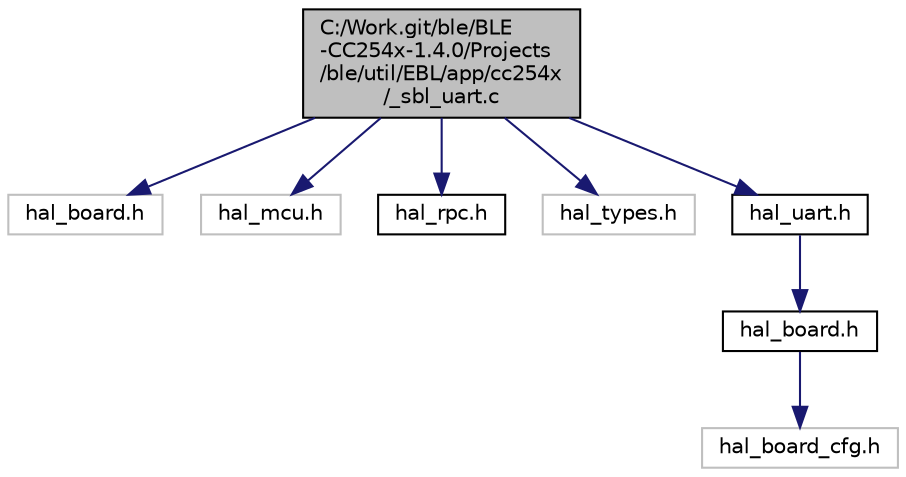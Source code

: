 digraph "C:/Work.git/ble/BLE-CC254x-1.4.0/Projects/ble/util/EBL/app/cc254x/_sbl_uart.c"
{
  edge [fontname="Helvetica",fontsize="10",labelfontname="Helvetica",labelfontsize="10"];
  node [fontname="Helvetica",fontsize="10",shape=record];
  Node1 [label="C:/Work.git/ble/BLE\l-CC254x-1.4.0/Projects\l/ble/util/EBL/app/cc254x\l/_sbl_uart.c",height=0.2,width=0.4,color="black", fillcolor="grey75", style="filled" fontcolor="black"];
  Node1 -> Node2 [color="midnightblue",fontsize="10",style="solid",fontname="Helvetica"];
  Node2 [label="hal_board.h",height=0.2,width=0.4,color="grey75", fillcolor="white", style="filled"];
  Node1 -> Node3 [color="midnightblue",fontsize="10",style="solid",fontname="Helvetica"];
  Node3 [label="hal_mcu.h",height=0.2,width=0.4,color="grey75", fillcolor="white", style="filled"];
  Node1 -> Node4 [color="midnightblue",fontsize="10",style="solid",fontname="Helvetica"];
  Node4 [label="hal_rpc.h",height=0.2,width=0.4,color="black", fillcolor="white", style="filled",URL="$hal__rpc_8h.html"];
  Node1 -> Node5 [color="midnightblue",fontsize="10",style="solid",fontname="Helvetica"];
  Node5 [label="hal_types.h",height=0.2,width=0.4,color="grey75", fillcolor="white", style="filled"];
  Node1 -> Node6 [color="midnightblue",fontsize="10",style="solid",fontname="Helvetica"];
  Node6 [label="hal_uart.h",height=0.2,width=0.4,color="black", fillcolor="white", style="filled",URL="$hal__uart_8h.html"];
  Node6 -> Node7 [color="midnightblue",fontsize="10",style="solid",fontname="Helvetica"];
  Node7 [label="hal_board.h",height=0.2,width=0.4,color="black", fillcolor="white", style="filled",URL="$_components_2hal_2include_2hal__board_8h.html"];
  Node7 -> Node8 [color="midnightblue",fontsize="10",style="solid",fontname="Helvetica"];
  Node8 [label="hal_board_cfg.h",height=0.2,width=0.4,color="grey75", fillcolor="white", style="filled"];
}
